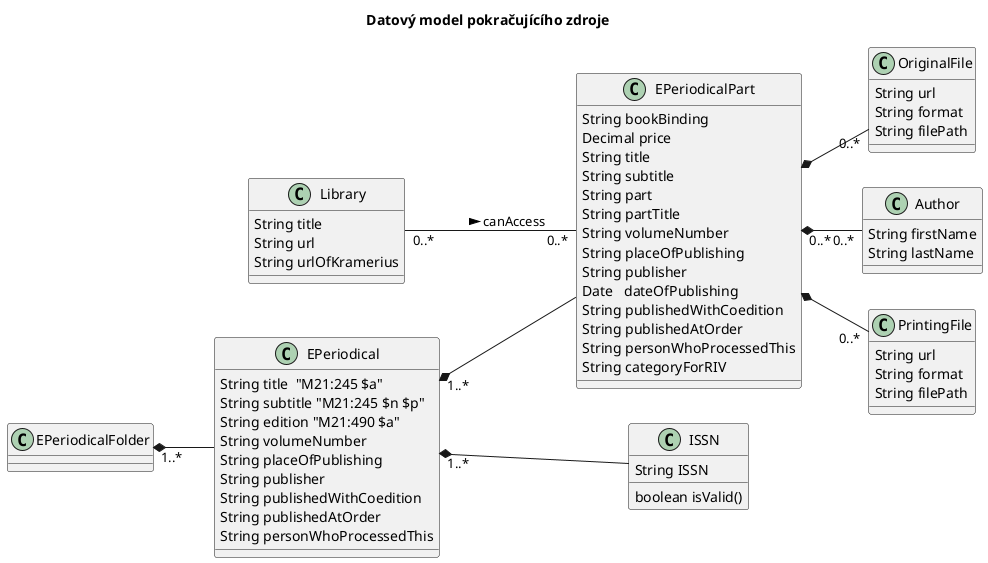 @startuml
left to right direction
title Datový model pokračujícího zdroje

class Library {
      String title
      String url
      String urlOfKramerius
}

class ISSN {
      String ISSN
      boolean isValid()
}

class OriginalFile {
      String url
      String format
      String filePath
}

class Author {
      String firstName
      String lastName
}

class PrintingFile {
      String url
      String format
      String filePath
}

class EPeriodicalFolder {
}

class EPeriodical {
      String title  "M21:245 $a"
      String subtitle "M21:245 $n $p"
      String edition "M21:490 $a"
      String volumeNumber
      String placeOfPublishing
      String publisher
      String publishedWithCoedition
      String publishedAtOrder
      String personWhoProcessedThis
}

class EPeriodicalPart {
      String bookBinding
      Decimal price
      String title
      String subtitle
      String part
      String partTitle
      String volumeNumber
      String placeOfPublishing
      String publisher
      Date   dateOfPublishing
      String publishedWithCoedition
      String publishedAtOrder
      String personWhoProcessedThis
      String categoryForRIV
}

Library "0..*" -- "0..*" EPeriodicalPart: canAccess >
EPeriodicalPart *-- "0..*" OriginalFile
EPeriodicalPart *-- "0..*" PrintingFile
EPeriodicalPart "0..*" *-- "0..*" Author
EPeriodical "1..*" *-- EPeriodicalPart
EPeriodical "1..*" *-- ISSN
EPeriodicalFolder "1..*" *-- EPeriodical

@enduml